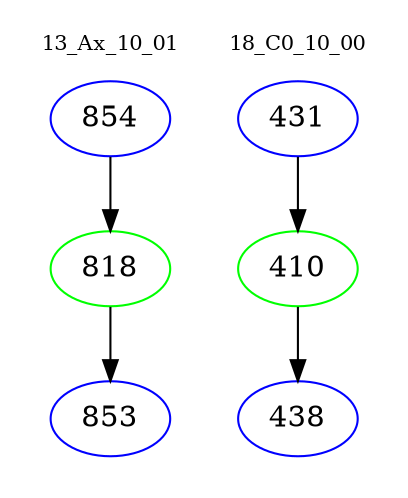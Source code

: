 digraph{
subgraph cluster_0 {
color = white
label = "13_Ax_10_01";
fontsize=10;
T0_854 [label="854", color="blue"]
T0_854 -> T0_818 [color="black"]
T0_818 [label="818", color="green"]
T0_818 -> T0_853 [color="black"]
T0_853 [label="853", color="blue"]
}
subgraph cluster_1 {
color = white
label = "18_C0_10_00";
fontsize=10;
T1_431 [label="431", color="blue"]
T1_431 -> T1_410 [color="black"]
T1_410 [label="410", color="green"]
T1_410 -> T1_438 [color="black"]
T1_438 [label="438", color="blue"]
}
}
